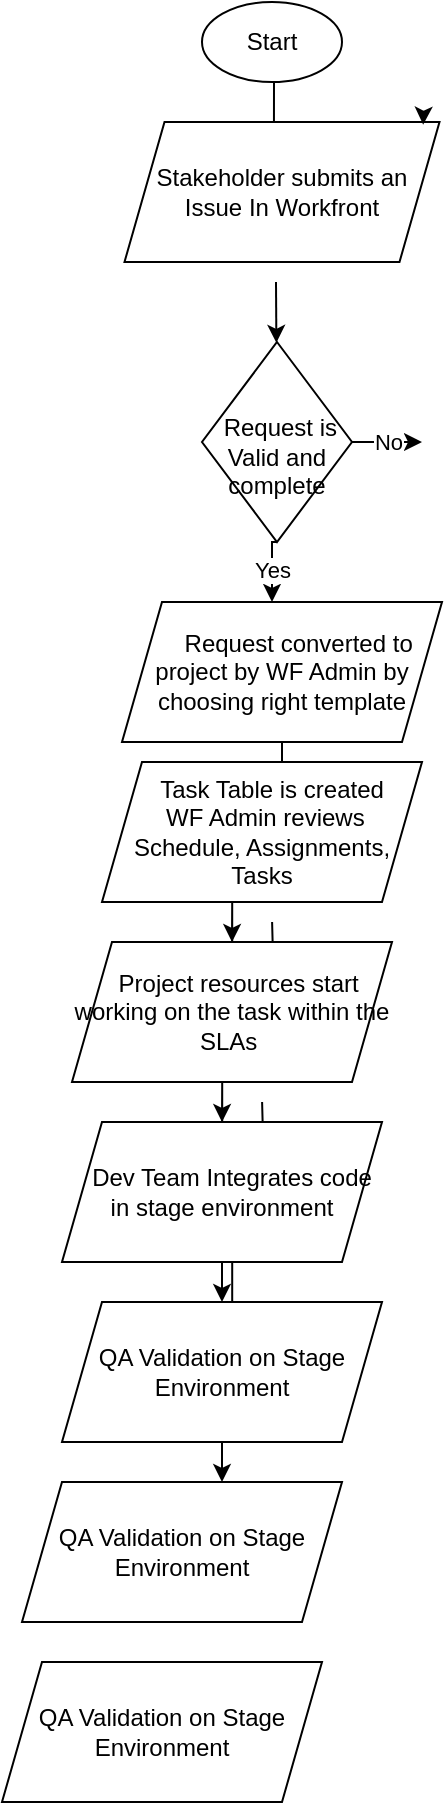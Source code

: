 <mxfile version="14.2.9" type="device"><diagram id="L_o5jtoCLakmxi3api_s" name="Page-1"><mxGraphModel dx="782" dy="1537" grid="1" gridSize="10" guides="1" tooltips="1" connect="1" arrows="1" fold="1" page="1" pageScale="1" pageWidth="850" pageHeight="1100" math="0" shadow="0"><root><mxCell id="0"/><mxCell id="1" parent="0"/><mxCell id="Dzl4A57elFbolXnSWOcX-1" style="edgeStyle=orthogonalEdgeStyle;rounded=0;orthogonalLoop=1;jettySize=auto;html=1;exitX=0.5;exitY=1;exitDx=0;exitDy=0;entryX=0.383;entryY=-0.1;entryDx=0;entryDy=0;entryPerimeter=0;" edge="1" parent="1" source="Dzl4A57elFbolXnSWOcX-2"><mxGeometry relative="1" as="geometry"><mxPoint x="365.96" y="-996" as="targetPoint"/></mxGeometry></mxCell><mxCell id="Dzl4A57elFbolXnSWOcX-2" value="Start" style="ellipse;whiteSpace=wrap;html=1;" vertex="1" parent="1"><mxGeometry x="330" y="-1070" width="70" height="40" as="geometry"/></mxCell><mxCell id="Dzl4A57elFbolXnSWOcX-4" value="No" style="edgeStyle=orthogonalEdgeStyle;rounded=0;orthogonalLoop=1;jettySize=auto;html=1;exitX=1;exitY=0.5;exitDx=0;exitDy=0;" edge="1" parent="1" source="Dzl4A57elFbolXnSWOcX-6"><mxGeometry relative="1" as="geometry"><mxPoint x="440" y="-850" as="targetPoint"/></mxGeometry></mxCell><mxCell id="Dzl4A57elFbolXnSWOcX-5" value="Yes" style="edgeStyle=orthogonalEdgeStyle;rounded=0;orthogonalLoop=1;jettySize=auto;html=1;exitX=0.5;exitY=1;exitDx=0;exitDy=0;" edge="1" parent="1" source="Dzl4A57elFbolXnSWOcX-6"><mxGeometry relative="1" as="geometry"><mxPoint x="365" y="-770" as="targetPoint"/></mxGeometry></mxCell><mxCell id="Dzl4A57elFbolXnSWOcX-6" value="&lt;br&gt;&amp;nbsp;Request is Valid and complete" style="rhombus;whiteSpace=wrap;html=1;" vertex="1" parent="1"><mxGeometry x="330" y="-900" width="75" height="100" as="geometry"/></mxCell><mxCell id="Dzl4A57elFbolXnSWOcX-7" value="" style="endArrow=classic;html=1;" edge="1" parent="1" target="Dzl4A57elFbolXnSWOcX-6"><mxGeometry width="50" height="50" relative="1" as="geometry"><mxPoint x="367" y="-930" as="sourcePoint"/><mxPoint x="390" y="-950" as="targetPoint"/></mxGeometry></mxCell><mxCell id="Dzl4A57elFbolXnSWOcX-14" value="" style="edgeStyle=orthogonalEdgeStyle;rounded=0;orthogonalLoop=1;jettySize=auto;html=1;" edge="1" parent="1" source="Dzl4A57elFbolXnSWOcX-9" target="Dzl4A57elFbolXnSWOcX-13"><mxGeometry relative="1" as="geometry"/></mxCell><mxCell id="Dzl4A57elFbolXnSWOcX-9" value="&lt;span&gt;&amp;nbsp; &amp;nbsp; &amp;nbsp;Request converted to project by WF Admin by choosing right template&lt;/span&gt;" style="shape=parallelogram;perimeter=parallelogramPerimeter;whiteSpace=wrap;html=1;fixedSize=1;" vertex="1" parent="1"><mxGeometry x="290" y="-770" width="160" height="70" as="geometry"/></mxCell><mxCell id="Dzl4A57elFbolXnSWOcX-11" value="&lt;span&gt;Stakeholder submits an Issue In Workfront&lt;/span&gt;" style="shape=parallelogram;perimeter=parallelogramPerimeter;whiteSpace=wrap;html=1;fixedSize=1;" vertex="1" parent="1"><mxGeometry x="291.25" y="-1010" width="157.5" height="70" as="geometry"/></mxCell><mxCell id="Dzl4A57elFbolXnSWOcX-12" style="edgeStyle=orthogonalEdgeStyle;rounded=0;orthogonalLoop=1;jettySize=auto;html=1;exitX=0.75;exitY=0;exitDx=0;exitDy=0;entryX=0.948;entryY=0.019;entryDx=0;entryDy=0;entryPerimeter=0;" edge="1" parent="1" source="Dzl4A57elFbolXnSWOcX-11" target="Dzl4A57elFbolXnSWOcX-11"><mxGeometry relative="1" as="geometry"/></mxCell><mxCell id="Dzl4A57elFbolXnSWOcX-13" value="&amp;nbsp; &amp;nbsp;Task Table is created&lt;br&gt;&amp;nbsp;WF Admin reviews Schedule, Assignments, Tasks" style="shape=parallelogram;perimeter=parallelogramPerimeter;whiteSpace=wrap;html=1;fixedSize=1;" vertex="1" parent="1"><mxGeometry x="280" y="-690" width="160" height="70" as="geometry"/></mxCell><mxCell id="Dzl4A57elFbolXnSWOcX-18" value="" style="edgeStyle=orthogonalEdgeStyle;rounded=0;orthogonalLoop=1;jettySize=auto;html=1;" edge="1" parent="1" target="Dzl4A57elFbolXnSWOcX-19"><mxGeometry relative="1" as="geometry"><mxPoint x="365.05" y="-610" as="sourcePoint"/></mxGeometry></mxCell><mxCell id="Dzl4A57elFbolXnSWOcX-19" value="&amp;nbsp; &amp;nbsp;Project resources start&amp;nbsp; working on the task within the SLAs&amp;nbsp;" style="shape=parallelogram;perimeter=parallelogramPerimeter;whiteSpace=wrap;html=1;fixedSize=1;" vertex="1" parent="1"><mxGeometry x="265" y="-600" width="160" height="70" as="geometry"/></mxCell><mxCell id="Dzl4A57elFbolXnSWOcX-21" value="" style="edgeStyle=orthogonalEdgeStyle;rounded=0;orthogonalLoop=1;jettySize=auto;html=1;" edge="1" parent="1" target="Dzl4A57elFbolXnSWOcX-22"><mxGeometry relative="1" as="geometry"><mxPoint x="360.05" y="-520" as="sourcePoint"/></mxGeometry></mxCell><mxCell id="Dzl4A57elFbolXnSWOcX-22" value="&amp;nbsp; &amp;nbsp;Dev Team Integrates code in stage environment" style="shape=parallelogram;perimeter=parallelogramPerimeter;whiteSpace=wrap;html=1;fixedSize=1;" vertex="1" parent="1"><mxGeometry x="260" y="-510" width="160" height="70" as="geometry"/></mxCell><mxCell id="Dzl4A57elFbolXnSWOcX-29" value="" style="edgeStyle=orthogonalEdgeStyle;rounded=0;orthogonalLoop=1;jettySize=auto;html=1;" edge="1" parent="1" target="Dzl4A57elFbolXnSWOcX-30"><mxGeometry relative="1" as="geometry"><mxPoint x="365.05" y="-400" as="sourcePoint"/></mxGeometry></mxCell><mxCell id="Dzl4A57elFbolXnSWOcX-38" value="" style="edgeStyle=orthogonalEdgeStyle;rounded=0;orthogonalLoop=1;jettySize=auto;html=1;" edge="1" parent="1" source="Dzl4A57elFbolXnSWOcX-30" target="Dzl4A57elFbolXnSWOcX-35"><mxGeometry relative="1" as="geometry"><Array as="points"><mxPoint x="360" y="-270"/><mxPoint x="360" y="-270"/></Array></mxGeometry></mxCell><mxCell id="Dzl4A57elFbolXnSWOcX-30" value="QA Validation on Stage Environment" style="shape=parallelogram;perimeter=parallelogramPerimeter;whiteSpace=wrap;html=1;fixedSize=1;" vertex="1" parent="1"><mxGeometry x="260" y="-420" width="160" height="70" as="geometry"/></mxCell><mxCell id="Dzl4A57elFbolXnSWOcX-33" value="QA Validation on Stage Environment" style="shape=parallelogram;perimeter=parallelogramPerimeter;whiteSpace=wrap;html=1;fixedSize=1;" vertex="1" parent="1"><mxGeometry x="230" y="-240" width="160" height="70" as="geometry"/></mxCell><mxCell id="Dzl4A57elFbolXnSWOcX-35" value="QA Validation on Stage Environment" style="shape=parallelogram;perimeter=parallelogramPerimeter;whiteSpace=wrap;html=1;fixedSize=1;" vertex="1" parent="1"><mxGeometry x="240" y="-330" width="160" height="70" as="geometry"/></mxCell></root></mxGraphModel></diagram></mxfile>